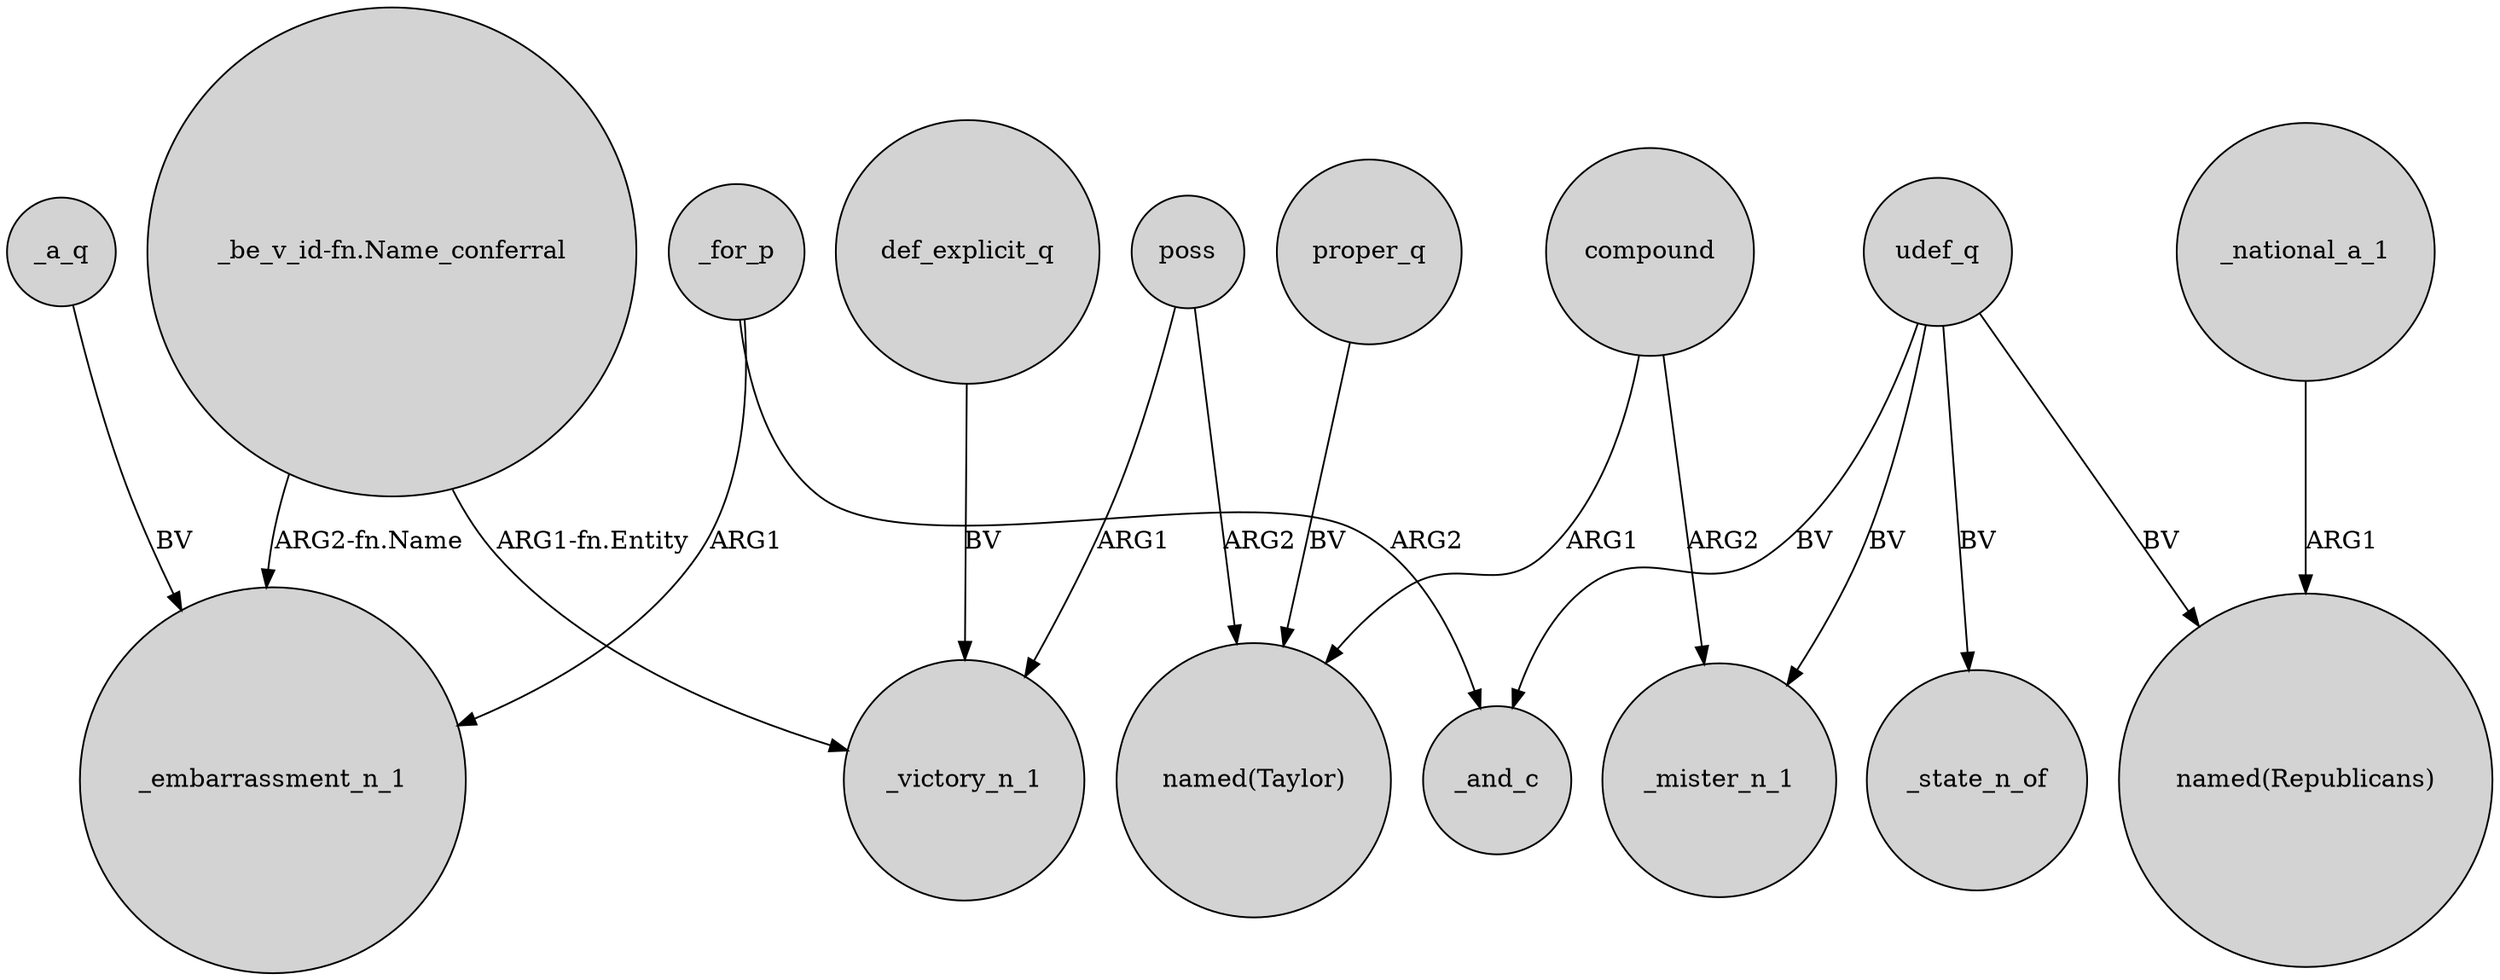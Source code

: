 digraph {
	node [shape=circle style=filled]
	_for_p -> _embarrassment_n_1 [label=ARG1]
	_a_q -> _embarrassment_n_1 [label=BV]
	compound -> _mister_n_1 [label=ARG2]
	udef_q -> _and_c [label=BV]
	udef_q -> _mister_n_1 [label=BV]
	udef_q -> "named(Republicans)" [label=BV]
	poss -> _victory_n_1 [label=ARG1]
	"_be_v_id-fn.Name_conferral" -> _victory_n_1 [label="ARG1-fn.Entity"]
	proper_q -> "named(Taylor)" [label=BV]
	udef_q -> _state_n_of [label=BV]
	def_explicit_q -> _victory_n_1 [label=BV]
	_national_a_1 -> "named(Republicans)" [label=ARG1]
	_for_p -> _and_c [label=ARG2]
	poss -> "named(Taylor)" [label=ARG2]
	"_be_v_id-fn.Name_conferral" -> _embarrassment_n_1 [label="ARG2-fn.Name"]
	compound -> "named(Taylor)" [label=ARG1]
}

